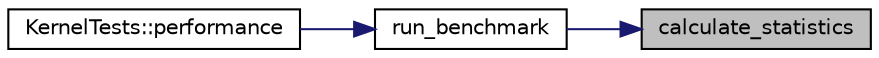 digraph "calculate_statistics"
{
 // LATEX_PDF_SIZE
  edge [fontname="Helvetica",fontsize="10",labelfontname="Helvetica",labelfontsize="10"];
  node [fontname="Helvetica",fontsize="10",shape=record];
  rankdir="RL";
  Node1 [label="calculate_statistics",height=0.2,width=0.4,color="black", fillcolor="grey75", style="filled", fontcolor="black",tooltip="Calculate the mean and variance from the result of the run_benchmark."];
  Node1 -> Node2 [dir="back",color="midnightblue",fontsize="10",style="solid",fontname="Helvetica"];
  Node2 [label="run_benchmark",height=0.2,width=0.4,color="black", fillcolor="white", style="filled",URL="$common_8hpp.html#af69d779517f2bdee3aba95bc38022074",tooltip="Run the given function and return the mean run time and stddev."];
  Node2 -> Node3 [dir="back",color="midnightblue",fontsize="10",style="solid",fontname="Helvetica"];
  Node3 [label="KernelTests::performance",height=0.2,width=0.4,color="black", fillcolor="white", style="filled",URL="$class_kernel_tests.html#a3cf2e25a99be565a4ab570737cfeac41",tooltip="Run performance test case for a given function."];
}
